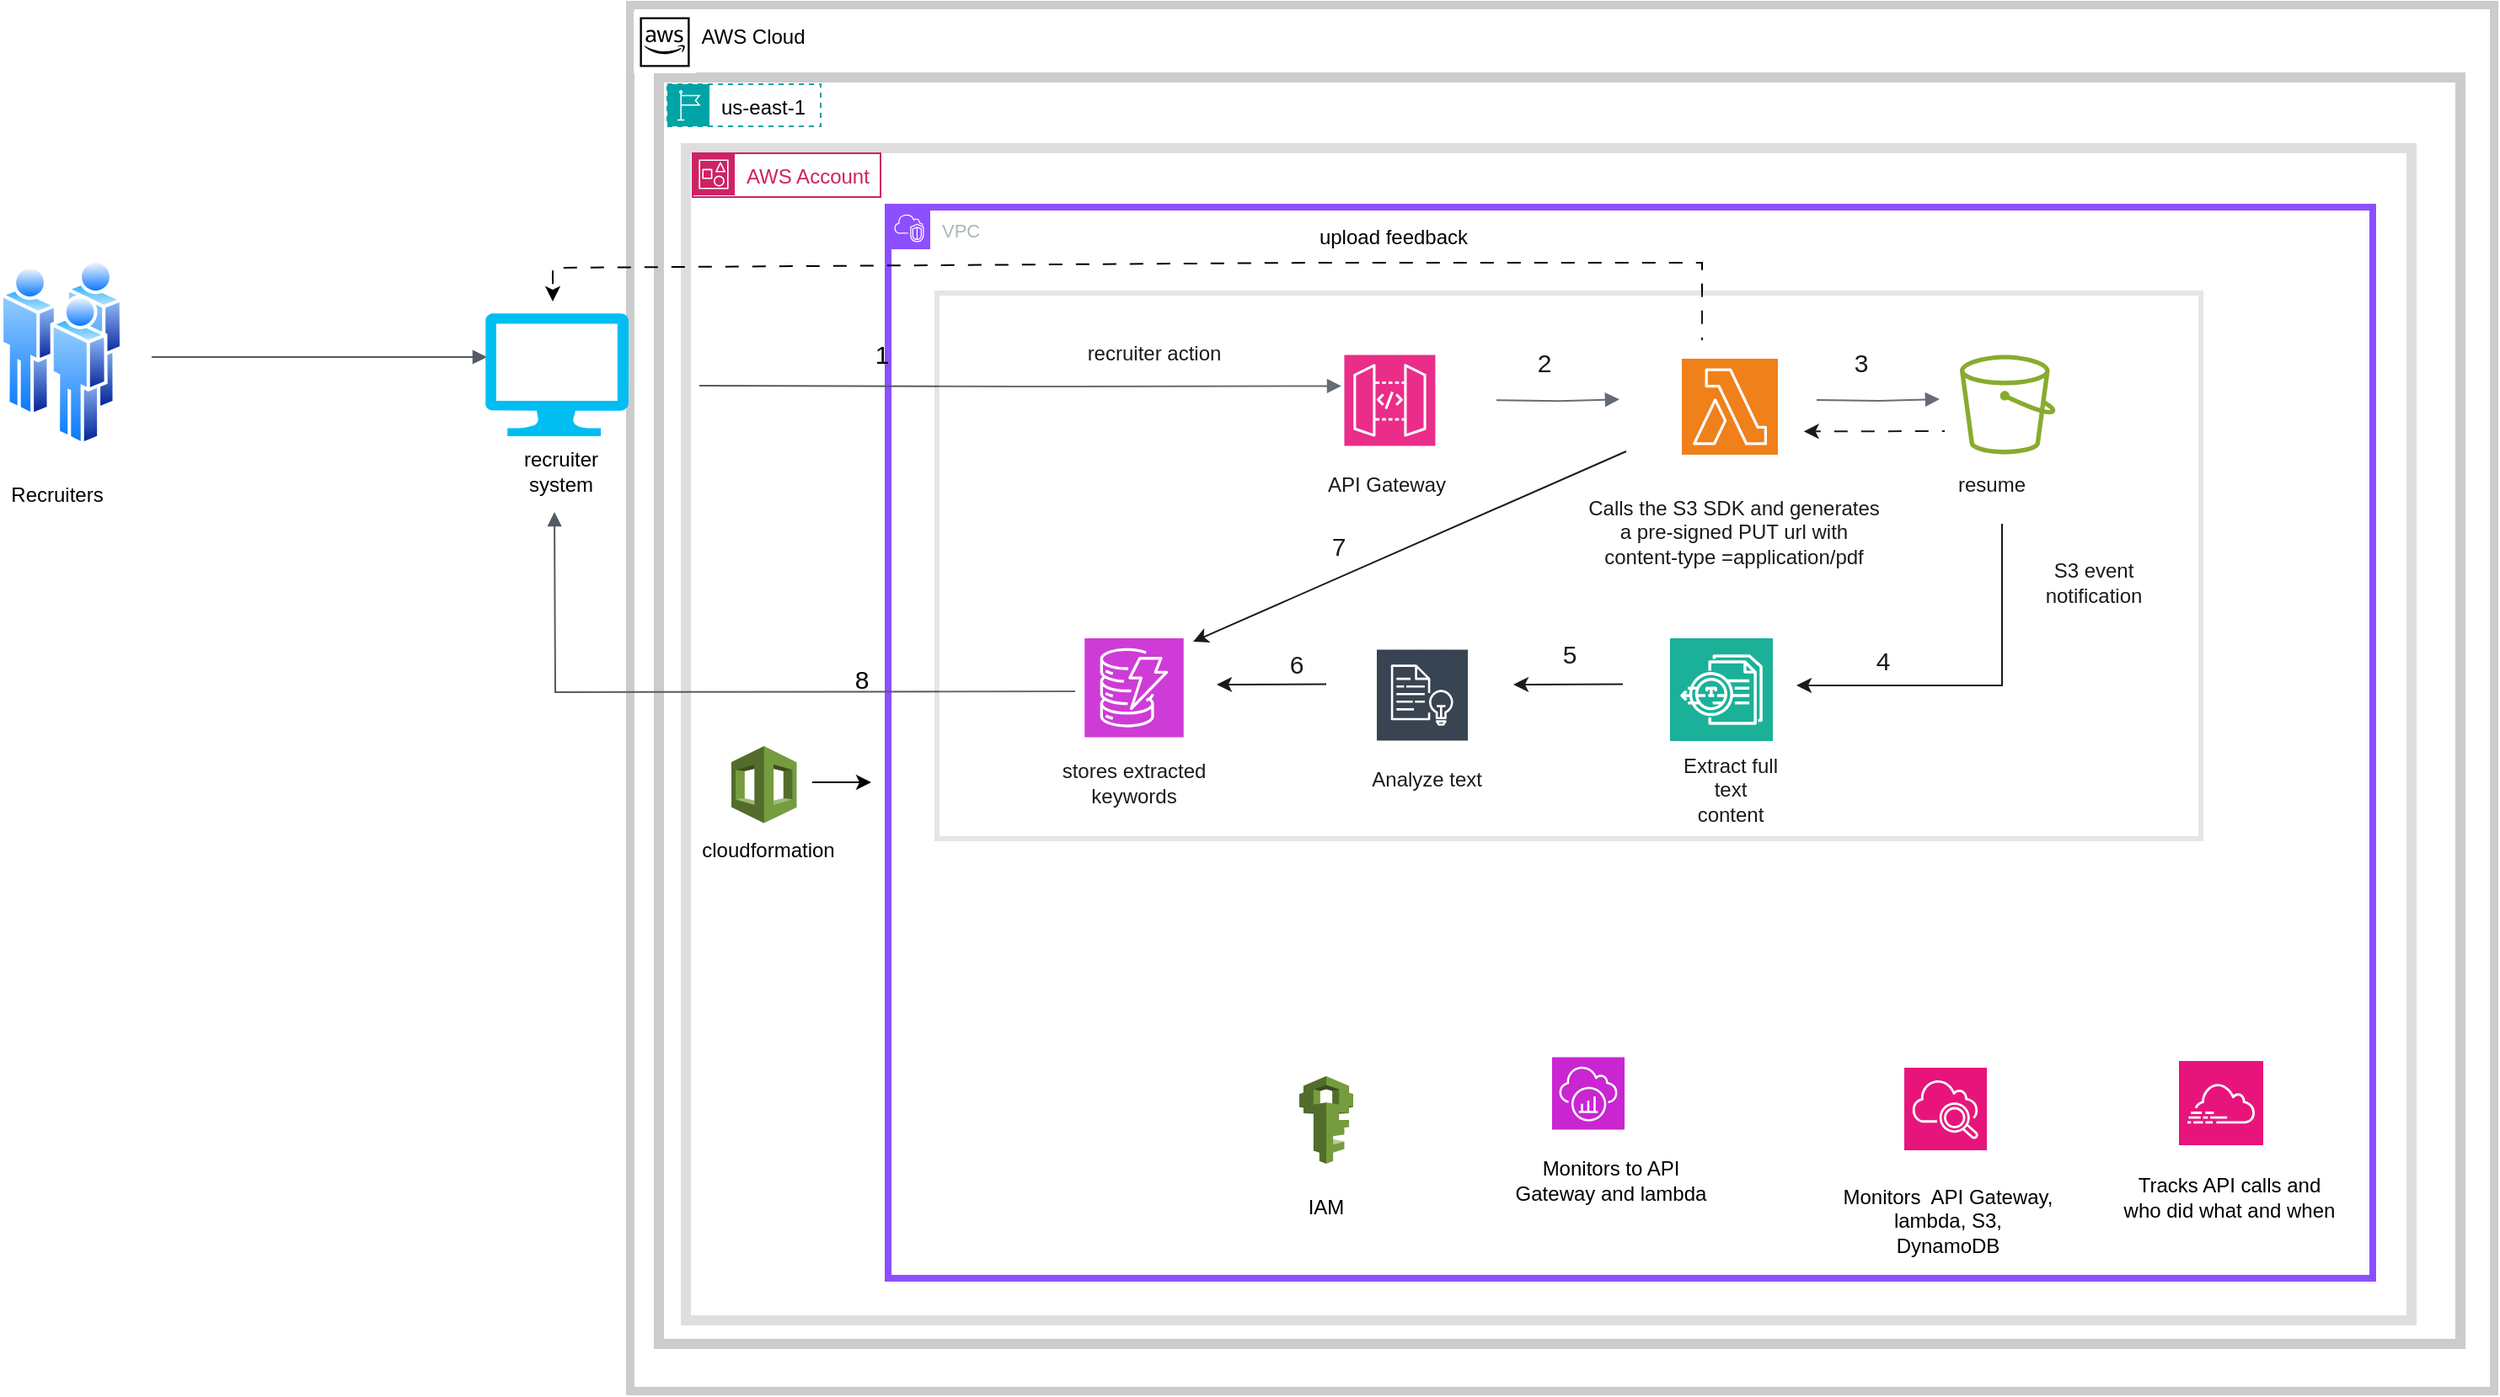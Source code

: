 <mxfile version="28.1.2" pages="2">
  <diagram id="4CGwL2x9rJtixALOhgdv" name="solution with aws managed vpc">
    <mxGraphModel dx="1828" dy="1059" grid="0" gridSize="10" guides="1" tooltips="1" connect="1" arrows="1" fold="1" page="0" pageScale="1" pageWidth="850" pageHeight="1100" math="0" shadow="0">
      <root>
        <mxCell id="0" />
        <mxCell id="1" parent="0" />
        <mxCell id="aPgaUmDM9Z9FBOJ3SoaB-5" value="" style="rounded=0;whiteSpace=wrap;html=1;opacity=20;strokeWidth=6;gradientColor=none;gradientDirection=radial;movable=1;resizable=1;rotatable=1;deletable=1;editable=1;locked=0;connectable=1;fontSize=12;" parent="1" vertex="1">
          <mxGeometry x="-120" y="-37" width="1024" height="696" as="geometry" />
        </mxCell>
        <mxCell id="s66ka_y6fgx1tOAvkaPo-1" value="" style="rounded=0;whiteSpace=wrap;html=1;opacity=20;strokeWidth=5;gradientColor=none;gradientDirection=radial;movable=1;resizable=1;rotatable=1;deletable=1;editable=1;locked=0;connectable=1;fontSize=12;" parent="1" vertex="1">
          <mxGeometry x="-153" y="-122" width="1106" height="823" as="geometry" />
        </mxCell>
        <mxCell id="4jw6Mw9ZU-lq-y1VKLTo-1" value="" style="rounded=0;whiteSpace=wrap;html=1;opacity=20;strokeWidth=6;gradientColor=none;gradientDirection=radial;movable=1;resizable=1;rotatable=1;deletable=1;editable=1;locked=0;connectable=1;fontSize=12;" parent="1" vertex="1">
          <mxGeometry x="-136" y="-79" width="1069" height="752" as="geometry" />
        </mxCell>
        <mxCell id="LcURaPavpxgOXggEogJO-2" value="&lt;font style=&quot;font-size: 11px;&quot;&gt;VPC&lt;/font&gt;" style="points=[[0,0],[0.25,0],[0.5,0],[0.75,0],[1,0],[1,0.25],[1,0.5],[1,0.75],[1,1],[0.75,1],[0.5,1],[0.25,1],[0,1],[0,0.75],[0,0.5],[0,0.25]];outlineConnect=0;gradientColor=none;html=1;whiteSpace=wrap;fontSize=12;fontStyle=0;container=1;pointerEvents=0;collapsible=0;recursiveResize=0;shape=mxgraph.aws4.group;grIcon=mxgraph.aws4.group_vpc2;strokeColor=#8C4FFF;fillColor=none;verticalAlign=top;align=left;spacingLeft=30;fontColor=#AAB7B8;strokeWidth=4;" parent="1" vertex="1">
          <mxGeometry y="-2" width="881" height="636" as="geometry" />
        </mxCell>
        <mxCell id="bL8EN4vbK3xiG8M0gvX8-18" value="" style="edgeStyle=orthogonalEdgeStyle;html=1;endArrow=block;elbow=vertical;startArrow=none;endFill=1;strokeColor=light-dark(#545B64,#FFFFFF);rounded=0;flowAnimation=0;fontSize=12;" parent="LcURaPavpxgOXggEogJO-2" edge="1">
          <mxGeometry width="100" relative="1" as="geometry">
            <mxPoint x="-112" y="106" as="sourcePoint" />
            <mxPoint x="269" y="106.2" as="targetPoint" />
          </mxGeometry>
        </mxCell>
        <mxCell id="bL8EN4vbK3xiG8M0gvX8-71" value="" style="endArrow=classic;html=1;rounded=0;flowAnimation=0;fontSize=12;" parent="1" edge="1">
          <mxGeometry width="50" height="50" relative="1" as="geometry">
            <mxPoint x="661" y="186" as="sourcePoint" />
            <mxPoint x="539" y="282" as="targetPoint" />
            <Array as="points">
              <mxPoint x="661" y="282" />
            </Array>
          </mxGeometry>
        </mxCell>
        <mxCell id="bL8EN4vbK3xiG8M0gvX8-14" value="&lt;font&gt;recruiter action&lt;/font&gt;" style="text;strokeColor=none;align=center;fillColor=none;html=1;verticalAlign=middle;whiteSpace=wrap;rounded=0;fontSize=12;" parent="1" vertex="1">
          <mxGeometry x="106.0" y="70" width="104" height="30" as="geometry" />
        </mxCell>
        <mxCell id="bL8EN4vbK3xiG8M0gvX8-15" value="&lt;font&gt;Calls the S3 SDK and generates a pre-signed PUT url with content-type =application/pdf&lt;/font&gt;" style="text;strokeColor=none;align=center;fillColor=none;html=1;verticalAlign=middle;whiteSpace=wrap;rounded=0;fontSize=12;" parent="1" vertex="1">
          <mxGeometry x="414" y="155" width="176" height="72" as="geometry" />
        </mxCell>
        <mxCell id="bL8EN4vbK3xiG8M0gvX8-16" value="" style="sketch=0;points=[[0,0,0],[0.25,0,0],[0.5,0,0],[0.75,0,0],[1,0,0],[0,1,0],[0.25,1,0],[0.5,1,0],[0.75,1,0],[1,1,0],[0,0.25,0],[0,0.5,0],[0,0.75,0],[1,0.25,0],[1,0.5,0],[1,0.75,0]];outlineConnect=0;fontColor=#232F3E;fillColor=#E7157B;strokeColor=#ffffff;dashed=0;verticalLabelPosition=bottom;verticalAlign=top;align=center;html=1;fontSize=12;fontStyle=0;aspect=fixed;shape=mxgraph.aws4.resourceIcon;resIcon=mxgraph.aws4.api_gateway;" parent="1" vertex="1">
          <mxGeometry x="270.72" y="85.7" width="54" height="54" as="geometry" />
        </mxCell>
        <mxCell id="bL8EN4vbK3xiG8M0gvX8-17" value="&lt;span&gt;API Gateway&lt;/span&gt;" style="text;strokeColor=none;align=center;fillColor=none;html=1;verticalAlign=middle;whiteSpace=wrap;rounded=0;fontSize=12;" parent="1" vertex="1">
          <mxGeometry x="247.08" y="148" width="97.96" height="30" as="geometry" />
        </mxCell>
        <mxCell id="bL8EN4vbK3xiG8M0gvX8-19" value="" style="sketch=0;points=[[0,0,0],[0.25,0,0],[0.5,0,0],[0.75,0,0],[1,0,0],[0,1,0],[0.25,1,0],[0.5,1,0],[0.75,1,0],[1,1,0],[0,0.25,0],[0,0.5,0],[0,0.75,0],[1,0.25,0],[1,0.5,0],[1,0.75,0]];outlineConnect=0;fontColor=#232F3E;fillColor=#ED7100;strokeColor=#ffffff;dashed=0;verticalLabelPosition=bottom;verticalAlign=top;align=center;html=1;fontSize=12;fontStyle=0;aspect=fixed;shape=mxgraph.aws4.resourceIcon;resIcon=mxgraph.aws4.lambda;" parent="1" vertex="1">
          <mxGeometry x="471" y="88" width="57" height="57" as="geometry" />
        </mxCell>
        <mxCell id="bL8EN4vbK3xiG8M0gvX8-20" value="" style="edgeStyle=orthogonalEdgeStyle;html=1;endArrow=block;elbow=vertical;startArrow=none;endFill=1;strokeColor=light-dark(#545B64,#FFFFFF);rounded=0;flowAnimation=0;fontSize=12;" parent="1" edge="1">
          <mxGeometry width="100" relative="1" as="geometry">
            <mxPoint x="111" y="285.5" as="sourcePoint" />
            <mxPoint x="-198" y="179" as="targetPoint" />
          </mxGeometry>
        </mxCell>
        <mxCell id="bL8EN4vbK3xiG8M0gvX8-21" value="&lt;font&gt;Recruiters&lt;/font&gt;" style="text;strokeColor=none;align=center;fillColor=none;html=1;verticalAlign=middle;whiteSpace=wrap;rounded=0;fontSize=12;" parent="1" vertex="1">
          <mxGeometry x="-523" y="154" width="60" height="30" as="geometry" />
        </mxCell>
        <mxCell id="bL8EN4vbK3xiG8M0gvX8-22" value="&lt;font&gt;stores extracted keywords&lt;/font&gt;" style="text;strokeColor=none;align=center;fillColor=none;html=1;verticalAlign=middle;whiteSpace=wrap;rounded=0;fontSize=12;" parent="1" vertex="1">
          <mxGeometry x="82" y="325" width="128" height="30" as="geometry" />
        </mxCell>
        <mxCell id="bL8EN4vbK3xiG8M0gvX8-23" value="&lt;font&gt;Analyze text&amp;nbsp;&lt;/font&gt;" style="text;strokeColor=none;align=center;fillColor=none;html=1;verticalAlign=middle;whiteSpace=wrap;rounded=0;fontSize=12;" parent="1" vertex="1">
          <mxGeometry x="244" y="323" width="155" height="30" as="geometry" />
        </mxCell>
        <mxCell id="bL8EN4vbK3xiG8M0gvX8-24" value="&lt;font&gt;Extract full text content&lt;/font&gt;" style="text;strokeColor=none;align=center;fillColor=none;html=1;verticalAlign=middle;whiteSpace=wrap;rounded=0;fontSize=12;" parent="1" vertex="1">
          <mxGeometry x="469.5" y="329" width="60" height="30" as="geometry" />
        </mxCell>
        <mxCell id="bL8EN4vbK3xiG8M0gvX8-26" value="" style="image;aspect=fixed;perimeter=ellipsePerimeter;html=1;align=center;shadow=0;dashed=0;spacingTop=3;image=img/lib/active_directory/users.svg;fontSize=12;" parent="1" vertex="1">
          <mxGeometry x="-527" y="29.09" width="73" height="110.61" as="geometry" />
        </mxCell>
        <mxCell id="bL8EN4vbK3xiG8M0gvX8-34" value="" style="sketch=0;outlineConnect=0;fontColor=#232F3E;gradientColor=none;fillColor=#7AA116;strokeColor=none;dashed=0;verticalLabelPosition=bottom;verticalAlign=top;align=center;html=1;fontSize=12;fontStyle=0;aspect=fixed;pointerEvents=1;shape=mxgraph.aws4.bucket;" parent="1" vertex="1">
          <mxGeometry x="636" y="85.7" width="56.73" height="59" as="geometry" />
        </mxCell>
        <mxCell id="bL8EN4vbK3xiG8M0gvX8-38" value="" style="sketch=0;points=[[0,0,0],[0.25,0,0],[0.5,0,0],[0.75,0,0],[1,0,0],[0,1,0],[0.25,1,0],[0.5,1,0],[0.75,1,0],[1,1,0],[0,0.25,0],[0,0.5,0],[0,0.75,0],[1,0.25,0],[1,0.5,0],[1,0.75,0]];points=[[0,0,0],[0.25,0,0],[0.5,0,0],[0.75,0,0],[1,0,0],[0,1,0],[0.25,1,0],[0.5,1,0],[0.75,1,0],[1,1,0],[0,0.25,0],[0,0.5,0],[0,0.75,0],[1,0.25,0],[1,0.5,0],[1,0.75,0]];outlineConnect=0;fontColor=#232F3E;fillColor=#E7157B;strokeColor=#ffffff;dashed=0;verticalLabelPosition=bottom;verticalAlign=top;align=center;html=1;fontSize=12;fontStyle=0;aspect=fixed;shape=mxgraph.aws4.resourceIcon;resIcon=mxgraph.aws4.cloudwatch_2;" parent="1" vertex="1">
          <mxGeometry x="603" y="509" width="49" height="49" as="geometry" />
        </mxCell>
        <mxCell id="bL8EN4vbK3xiG8M0gvX8-39" value="" style="sketch=0;points=[[0,0,0],[0.25,0,0],[0.5,0,0],[0.75,0,0],[1,0,0],[0,1,0],[0.25,1,0],[0.5,1,0],[0.75,1,0],[1,1,0],[0,0.25,0],[0,0.5,0],[0,0.75,0],[1,0.25,0],[1,0.5,0],[1,0.75,0]];outlineConnect=0;fontColor=#232F3E;fillColor=#C925D1;strokeColor=#ffffff;dashed=0;verticalLabelPosition=bottom;verticalAlign=top;align=center;html=1;fontSize=12;fontStyle=0;aspect=fixed;shape=mxgraph.aws4.resourceIcon;resIcon=mxgraph.aws4.xray;" parent="1" vertex="1">
          <mxGeometry x="394" y="502.75" width="43" height="43" as="geometry" />
        </mxCell>
        <mxCell id="bL8EN4vbK3xiG8M0gvX8-40" value="&lt;span&gt;Monitors&amp;nbsp; API Gateway, lambda, S3, DynamoDB&lt;/span&gt;" style="text;strokeColor=none;align=center;fillColor=none;html=1;verticalAlign=middle;whiteSpace=wrap;rounded=0;fontSize=12;" parent="1" vertex="1">
          <mxGeometry x="565" y="571" width="127.75" height="58.25" as="geometry" />
        </mxCell>
        <mxCell id="bL8EN4vbK3xiG8M0gvX8-41" value="&lt;font&gt;Monitors to API Gateway and lambda&lt;/font&gt;" style="text;strokeColor=none;align=center;fillColor=none;html=1;verticalAlign=middle;whiteSpace=wrap;rounded=0;fontSize=12;" parent="1" vertex="1">
          <mxGeometry x="364" y="549" width="130" height="53" as="geometry" />
        </mxCell>
        <mxCell id="bL8EN4vbK3xiG8M0gvX8-45" value="" style="sketch=0;points=[[0,0,0],[0.25,0,0],[0.5,0,0],[0.75,0,0],[1,0,0],[0,1,0],[0.25,1,0],[0.5,1,0],[0.75,1,0],[1,1,0],[0,0.25,0],[0,0.5,0],[0,0.75,0],[1,0.25,0],[1,0.5,0],[1,0.75,0]];outlineConnect=0;fontColor=#232F3E;fillColor=#C925D1;strokeColor=#ffffff;dashed=0;verticalLabelPosition=bottom;verticalAlign=top;align=center;html=1;fontSize=12;fontStyle=0;aspect=fixed;shape=mxgraph.aws4.resourceIcon;resIcon=mxgraph.aws4.dynamodb;" parent="1" vertex="1">
          <mxGeometry x="116.62" y="254" width="58.75" height="58.75" as="geometry" />
        </mxCell>
        <mxCell id="bL8EN4vbK3xiG8M0gvX8-49" value="" style="edgeStyle=orthogonalEdgeStyle;html=1;endArrow=block;elbow=vertical;startArrow=none;endFill=1;strokeColor=light-dark(#545B64,#FFFFFF);rounded=0;flowAnimation=0;fontSize=12;" parent="1" edge="1">
          <mxGeometry width="100" relative="1" as="geometry">
            <mxPoint x="551" y="112.49" as="sourcePoint" />
            <mxPoint x="624" y="111.99" as="targetPoint" />
          </mxGeometry>
        </mxCell>
        <mxCell id="bL8EN4vbK3xiG8M0gvX8-50" style="edgeStyle=orthogonalEdgeStyle;rounded=0;orthogonalLoop=1;jettySize=auto;html=1;exitX=0.5;exitY=1;exitDx=0;exitDy=0;fontSize=12;" parent="1" source="bL8EN4vbK3xiG8M0gvX8-22" target="bL8EN4vbK3xiG8M0gvX8-22" edge="1">
          <mxGeometry relative="1" as="geometry" />
        </mxCell>
        <mxCell id="bL8EN4vbK3xiG8M0gvX8-73" value="&lt;font&gt;S3 event notification&lt;/font&gt;" style="text;strokeColor=none;align=center;fillColor=none;html=1;verticalAlign=middle;whiteSpace=wrap;rounded=0;fontSize=12;" parent="1" vertex="1">
          <mxGeometry x="675" y="211" width="81" height="20" as="geometry" />
        </mxCell>
        <mxCell id="bL8EN4vbK3xiG8M0gvX8-77" value="" style="edgeStyle=orthogonalEdgeStyle;html=1;endArrow=block;elbow=vertical;startArrow=none;endFill=1;strokeColor=light-dark(#545B64,#FFFFFF);rounded=0;flowAnimation=0;fontSize=12;" parent="1" edge="1">
          <mxGeometry width="100" relative="1" as="geometry">
            <mxPoint x="-437" y="87" as="sourcePoint" />
            <mxPoint x="-238" y="87" as="targetPoint" />
          </mxGeometry>
        </mxCell>
        <mxCell id="bL8EN4vbK3xiG8M0gvX8-78" value="" style="verticalLabelPosition=bottom;html=1;verticalAlign=top;align=center;strokeColor=none;fillColor=#00BEF2;shape=mxgraph.azure.computer;pointerEvents=1;" parent="1" vertex="1">
          <mxGeometry x="-239" y="61" width="85" height="73" as="geometry" />
        </mxCell>
        <mxCell id="bL8EN4vbK3xiG8M0gvX8-79" value="recruiter system" style="text;strokeColor=none;align=center;fillColor=none;html=1;verticalAlign=middle;whiteSpace=wrap;rounded=0;fontSize=12;" parent="1" vertex="1">
          <mxGeometry x="-224" y="139.7" width="60" height="30" as="geometry" />
        </mxCell>
        <mxCell id="bL8EN4vbK3xiG8M0gvX8-80" value="" style="endArrow=classic;html=1;rounded=0;flowAnimation=1;fontSize=12;" parent="1" edge="1">
          <mxGeometry width="50" height="50" relative="1" as="geometry">
            <mxPoint x="483" y="77" as="sourcePoint" />
            <mxPoint x="-199" y="54" as="targetPoint" />
            <Array as="points">
              <mxPoint x="483" y="31" />
              <mxPoint x="250" y="31" />
              <mxPoint x="-199" y="34" />
            </Array>
          </mxGeometry>
        </mxCell>
        <mxCell id="bL8EN4vbK3xiG8M0gvX8-81" value="&lt;font&gt;upload feedback&lt;/font&gt;" style="text;strokeColor=none;align=center;fillColor=none;html=1;verticalAlign=middle;whiteSpace=wrap;rounded=0;fontSize=12;" parent="1" vertex="1">
          <mxGeometry x="248" y="1" width="104" height="30" as="geometry" />
        </mxCell>
        <mxCell id="bL8EN4vbK3xiG8M0gvX8-88" value="" style="endArrow=classic;html=1;rounded=0;flowAnimation=1;exitX=0.422;exitY=0.858;exitDx=0;exitDy=0;exitPerimeter=0;fontSize=12;" parent="1" edge="1">
          <mxGeometry width="50" height="50" relative="1" as="geometry">
            <mxPoint x="627.0" y="131" as="sourcePoint" />
            <mxPoint x="543.32" y="131.168" as="targetPoint" />
          </mxGeometry>
        </mxCell>
        <mxCell id="bL8EN4vbK3xiG8M0gvX8-91" value="" style="endArrow=classic;html=1;rounded=0;flowAnimation=0;fontSize=12;" parent="1" edge="1">
          <mxGeometry width="50" height="50" relative="1" as="geometry">
            <mxPoint x="436" y="281.29" as="sourcePoint" />
            <mxPoint x="371" y="281.458" as="targetPoint" />
          </mxGeometry>
        </mxCell>
        <mxCell id="bL8EN4vbK3xiG8M0gvX8-92" value="" style="endArrow=classic;html=1;rounded=0;flowAnimation=0;fontSize=12;" parent="1" edge="1">
          <mxGeometry width="50" height="50" relative="1" as="geometry">
            <mxPoint x="260" y="281.29" as="sourcePoint" />
            <mxPoint x="195" y="281.458" as="targetPoint" />
          </mxGeometry>
        </mxCell>
        <mxCell id="0BEf4M6oP_7AgcYKJ78K-1" value="" style="sketch=0;outlineConnect=0;fontColor=#232F3E;gradientColor=none;strokeColor=#ffffff;fillColor=#232F3E;dashed=0;verticalLabelPosition=middle;verticalAlign=bottom;align=center;html=1;whiteSpace=wrap;fontSize=10;fontStyle=1;spacing=3;shape=mxgraph.aws4.productIcon;prIcon=mxgraph.aws4.comprehend;" parent="1" vertex="1">
          <mxGeometry x="289" y="259.75" width="56.04" height="54.25" as="geometry" />
        </mxCell>
        <mxCell id="WYZTuE26Y5HFJGE7LXhy-2" value="" style="endArrow=classic;html=1;rounded=0;flowAnimation=0;" parent="1" edge="1">
          <mxGeometry width="50" height="50" relative="1" as="geometry">
            <mxPoint x="438" y="143" as="sourcePoint" />
            <mxPoint x="181" y="256" as="targetPoint" />
          </mxGeometry>
        </mxCell>
        <mxCell id="lYUpwIi_zladpmNO_TKT-1" value="" style="sketch=0;points=[[0,0,0],[0.25,0,0],[0.5,0,0],[0.75,0,0],[1,0,0],[0,1,0],[0.25,1,0],[0.5,1,0],[0.75,1,0],[1,1,0],[0,0.25,0],[0,0.5,0],[0,0.75,0],[1,0.25,0],[1,0.5,0],[1,0.75,0]];outlineConnect=0;fontColor=#232F3E;fillColor=#01A88D;strokeColor=#ffffff;dashed=0;verticalLabelPosition=bottom;verticalAlign=top;align=center;html=1;fontSize=12;fontStyle=0;aspect=fixed;shape=mxgraph.aws4.resourceIcon;resIcon=mxgraph.aws4.textract;" parent="1" vertex="1">
          <mxGeometry x="464" y="254" width="61" height="61" as="geometry" />
        </mxCell>
        <mxCell id="s66ka_y6fgx1tOAvkaPo-2" value="" style="sketch=0;outlineConnect=0;dashed=0;verticalLabelPosition=bottom;verticalAlign=top;align=center;html=1;fontSize=12;fontStyle=0;aspect=fixed;shape=mxgraph.aws4.resourceIcon;resIcon=mxgraph.aws4.aws_cloud;movable=1;resizable=1;rotatable=1;deletable=1;editable=1;locked=0;connectable=1;" parent="1" vertex="1">
          <mxGeometry x="-151" y="-118.5" width="37" height="37" as="geometry" />
        </mxCell>
        <mxCell id="s66ka_y6fgx1tOAvkaPo-3" value="&lt;font&gt;AWS Cloud&lt;/font&gt;" style="text;html=1;align=center;verticalAlign=middle;whiteSpace=wrap;rounded=0;movable=1;resizable=1;rotatable=1;deletable=1;editable=1;locked=0;connectable=1;fontSize=12;" parent="1" vertex="1">
          <mxGeometry x="-116.0" y="-118.5" width="72.29" height="30" as="geometry" />
        </mxCell>
        <mxCell id="s66ka_y6fgx1tOAvkaPo-8" value="" style="outlineConnect=0;dashed=0;verticalLabelPosition=bottom;verticalAlign=top;align=center;html=1;shape=mxgraph.aws3.iam;fillColor=#759C3E;gradientColor=none;" parent="1" vertex="1">
          <mxGeometry x="244" y="514" width="32" height="52" as="geometry" />
        </mxCell>
        <mxCell id="s66ka_y6fgx1tOAvkaPo-9" value="&lt;font&gt;IAM&lt;/font&gt;" style="text;strokeColor=none;align=center;fillColor=none;html=1;verticalAlign=middle;whiteSpace=wrap;rounded=0;fontSize=12;" parent="1" vertex="1">
          <mxGeometry x="196" y="577" width="128" height="30" as="geometry" />
        </mxCell>
        <mxCell id="lRF_Yri0T9cS6F2MzstL-1" value="&lt;font&gt;resume&lt;/font&gt;" style="text;strokeColor=none;align=center;fillColor=none;html=1;verticalAlign=middle;whiteSpace=wrap;rounded=0;fontSize=12;" parent="1" vertex="1">
          <mxGeometry x="603" y="153" width="104" height="20" as="geometry" />
        </mxCell>
        <mxCell id="4KWQUrdwI0VVALUKt8jx-1" value="&lt;font style=&quot;font-size: 15px;&quot;&gt;1&lt;/font&gt;" style="text;strokeColor=none;align=center;fillColor=none;html=1;verticalAlign=middle;whiteSpace=wrap;rounded=0;fontSize=12;" parent="1" vertex="1">
          <mxGeometry x="-16.5" y="70" width="25" height="29" as="geometry" />
        </mxCell>
        <mxCell id="4KWQUrdwI0VVALUKt8jx-3" value="" style="edgeStyle=orthogonalEdgeStyle;html=1;endArrow=block;elbow=vertical;startArrow=none;endFill=1;strokeColor=light-dark(#545B64,#FFFFFF);rounded=0;flowAnimation=0;fontSize=12;" parent="1" edge="1">
          <mxGeometry width="100" relative="1" as="geometry">
            <mxPoint x="361" y="112.61" as="sourcePoint" />
            <mxPoint x="434" y="112.11" as="targetPoint" />
          </mxGeometry>
        </mxCell>
        <mxCell id="4KWQUrdwI0VVALUKt8jx-4" value="&lt;font style=&quot;font-size: 15px;&quot;&gt;2&lt;/font&gt;" style="text;strokeColor=none;align=center;fillColor=none;html=1;verticalAlign=middle;whiteSpace=wrap;rounded=0;fontSize=12;" parent="1" vertex="1">
          <mxGeometry x="377" y="75.2" width="25" height="29" as="geometry" />
        </mxCell>
        <mxCell id="4KWQUrdwI0VVALUKt8jx-5" value="&lt;font style=&quot;font-size: 15px;&quot;&gt;3&lt;/font&gt;" style="text;strokeColor=none;align=center;fillColor=none;html=1;verticalAlign=middle;whiteSpace=wrap;rounded=0;fontSize=12;" parent="1" vertex="1">
          <mxGeometry x="565" y="75.2" width="25" height="29" as="geometry" />
        </mxCell>
        <mxCell id="4KWQUrdwI0VVALUKt8jx-6" value="&lt;font style=&quot;font-size: 15px;&quot;&gt;4&lt;/font&gt;" style="text;strokeColor=none;align=center;fillColor=none;html=1;verticalAlign=middle;whiteSpace=wrap;rounded=0;fontSize=12;" parent="1" vertex="1">
          <mxGeometry x="578" y="252" width="25" height="29" as="geometry" />
        </mxCell>
        <mxCell id="4KWQUrdwI0VVALUKt8jx-7" value="&lt;font style=&quot;font-size: 15px;&quot;&gt;5&lt;/font&gt;" style="text;strokeColor=none;align=center;fillColor=none;html=1;verticalAlign=middle;whiteSpace=wrap;rounded=0;fontSize=12;" parent="1" vertex="1">
          <mxGeometry x="392" y="248" width="25" height="29" as="geometry" />
        </mxCell>
        <mxCell id="4KWQUrdwI0VVALUKt8jx-8" value="&lt;font style=&quot;font-size: 15px;&quot;&gt;6&lt;/font&gt;" style="text;strokeColor=none;align=center;fillColor=none;html=1;verticalAlign=middle;whiteSpace=wrap;rounded=0;fontSize=12;" parent="1" vertex="1">
          <mxGeometry x="230" y="254" width="25" height="29" as="geometry" />
        </mxCell>
        <mxCell id="4KWQUrdwI0VVALUKt8jx-9" value="&lt;font style=&quot;font-size: 15px;&quot;&gt;7&lt;/font&gt;" style="text;strokeColor=none;align=center;fillColor=none;html=1;verticalAlign=middle;whiteSpace=wrap;rounded=0;fontSize=12;" parent="1" vertex="1">
          <mxGeometry x="255" y="184" width="25" height="29" as="geometry" />
        </mxCell>
        <mxCell id="4KWQUrdwI0VVALUKt8jx-10" value="&lt;font style=&quot;font-size: 15px;&quot;&gt;8&lt;/font&gt;" style="text;strokeColor=none;align=center;fillColor=none;html=1;verticalAlign=middle;whiteSpace=wrap;rounded=0;fontSize=12;" parent="1" vertex="1">
          <mxGeometry x="-28" y="263" width="25" height="29" as="geometry" />
        </mxCell>
        <mxCell id="aPgaUmDM9Z9FBOJ3SoaB-1" value="" style="sketch=0;points=[[0,0,0],[0.25,0,0],[0.5,0,0],[0.75,0,0],[1,0,0],[0,1,0],[0.25,1,0],[0.5,1,0],[0.75,1,0],[1,1,0],[0,0.25,0],[0,0.5,0],[0,0.75,0],[1,0.25,0],[1,0.5,0],[1,0.75,0]];points=[[0,0,0],[0.25,0,0],[0.5,0,0],[0.75,0,0],[1,0,0],[0,1,0],[0.25,1,0],[0.5,1,0],[0.75,1,0],[1,1,0],[0,0.25,0],[0,0.5,0],[0,0.75,0],[1,0.25,0],[1,0.5,0],[1,0.75,0]];outlineConnect=0;fontColor=#232F3E;fillColor=#E7157B;strokeColor=#ffffff;dashed=0;verticalLabelPosition=bottom;verticalAlign=top;align=center;html=1;fontSize=12;fontStyle=0;aspect=fixed;shape=mxgraph.aws4.resourceIcon;resIcon=mxgraph.aws4.cloudtrail;" parent="1" vertex="1">
          <mxGeometry x="766" y="505" width="50" height="50" as="geometry" />
        </mxCell>
        <mxCell id="aPgaUmDM9Z9FBOJ3SoaB-2" value="&lt;font&gt;Tracks API calls and who did what and when&lt;/font&gt;" style="text;strokeColor=none;align=center;fillColor=none;html=1;verticalAlign=middle;whiteSpace=wrap;rounded=0;fontSize=12;" parent="1" vertex="1">
          <mxGeometry x="732" y="571" width="128" height="30" as="geometry" />
        </mxCell>
        <mxCell id="aPgaUmDM9Z9FBOJ3SoaB-4" value="AWS Account" style="points=[[0,0],[0.25,0],[0.5,0],[0.75,0],[1,0],[1,0.25],[1,0.5],[1,0.75],[1,1],[0.75,1],[0.5,1],[0.25,1],[0,1],[0,0.75],[0,0.5],[0,0.25]];outlineConnect=0;gradientColor=none;html=1;whiteSpace=wrap;fontSize=12;fontStyle=0;container=1;pointerEvents=0;collapsible=0;recursiveResize=0;shape=mxgraph.aws4.group;grIcon=mxgraph.aws4.group_account;strokeColor=#CD2264;fillColor=none;verticalAlign=top;align=left;spacingLeft=30;fontColor=#CD2264;dashed=0;" parent="1" vertex="1">
          <mxGeometry x="-116" y="-34" width="111.5" height="26" as="geometry" />
        </mxCell>
        <mxCell id="aPgaUmDM9Z9FBOJ3SoaB-7" style="edgeStyle=orthogonalEdgeStyle;rounded=0;orthogonalLoop=1;jettySize=auto;html=1;exitX=0.5;exitY=1;exitDx=0;exitDy=0;" parent="1" edge="1">
          <mxGeometry relative="1" as="geometry">
            <mxPoint x="163.5" y="-33" as="sourcePoint" />
            <mxPoint x="163.5" y="-33" as="targetPoint" />
          </mxGeometry>
        </mxCell>
        <mxCell id="aPgaUmDM9Z9FBOJ3SoaB-10" value="&lt;font style=&quot;color: rgb(0, 0, 0);&quot;&gt;us-east-1&lt;/font&gt;" style="points=[[0,0],[0.25,0],[0.5,0],[0.75,0],[1,0],[1,0.25],[1,0.5],[1,0.75],[1,1],[0.75,1],[0.5,1],[0.25,1],[0,1],[0,0.75],[0,0.5],[0,0.25]];outlineConnect=0;gradientColor=none;html=1;whiteSpace=wrap;fontSize=12;fontStyle=0;container=1;pointerEvents=0;collapsible=0;recursiveResize=0;shape=mxgraph.aws4.group;grIcon=mxgraph.aws4.group_region;strokeColor=#00A4A6;fillColor=none;verticalAlign=top;align=left;spacingLeft=30;fontColor=#147EBA;dashed=1;" parent="1" vertex="1">
          <mxGeometry x="-131" y="-75" width="91" height="25" as="geometry" />
        </mxCell>
        <mxCell id="UXBi4p6lYTeWCEjWp2_n-1" value="" style="outlineConnect=0;dashed=0;verticalLabelPosition=bottom;verticalAlign=top;align=center;html=1;shape=mxgraph.aws3.cloudformation;fillColor=#759C3E;gradientColor=none;" parent="1" vertex="1">
          <mxGeometry x="-93" y="318" width="38.75" height="45.75" as="geometry" />
        </mxCell>
        <mxCell id="UXBi4p6lYTeWCEjWp2_n-2" value="cloudformation" style="text;strokeColor=none;align=center;fillColor=none;html=1;verticalAlign=middle;whiteSpace=wrap;rounded=0;fontSize=12;" parent="1" vertex="1">
          <mxGeometry x="-111" y="367" width="80.38" height="26" as="geometry" />
        </mxCell>
        <mxCell id="UXBi4p6lYTeWCEjWp2_n-3" value="" style="rounded=0;whiteSpace=wrap;html=1;opacity=10;strokeWidth=3;" parent="1" vertex="1">
          <mxGeometry x="29" y="49" width="750" height="324" as="geometry" />
        </mxCell>
        <mxCell id="UXBi4p6lYTeWCEjWp2_n-66" value="" style="endArrow=classic;html=1;rounded=0;" parent="1" edge="1">
          <mxGeometry width="50" height="50" relative="1" as="geometry">
            <mxPoint x="-45" y="339.5" as="sourcePoint" />
            <mxPoint x="-10" y="339.5" as="targetPoint" />
          </mxGeometry>
        </mxCell>
      </root>
    </mxGraphModel>
  </diagram>
  <diagram id="htvWN1RxErhu1hQxsCSB" name="soln with custom vpc">
    <mxGraphModel dx="642" dy="674" grid="0" gridSize="10" guides="1" tooltips="1" connect="1" arrows="1" fold="1" page="0" pageScale="1" pageWidth="850" pageHeight="1100" math="0" shadow="0">
      <root>
        <mxCell id="0" />
        <mxCell id="1" parent="0" />
        <mxCell id="-ayLTPassgS5V5fUFNFJ-1" value="" style="rounded=0;whiteSpace=wrap;html=1;opacity=20;strokeWidth=6;gradientColor=none;gradientDirection=radial;movable=1;resizable=1;rotatable=1;deletable=1;editable=1;locked=0;connectable=1;fontSize=12;" vertex="1" parent="1">
          <mxGeometry x="1087.5" y="382" width="962.5" height="696" as="geometry" />
        </mxCell>
        <mxCell id="-ayLTPassgS5V5fUFNFJ-2" value="" style="rounded=0;whiteSpace=wrap;html=1;opacity=20;strokeWidth=5;gradientColor=none;gradientDirection=radial;movable=1;resizable=1;rotatable=1;deletable=1;editable=1;locked=0;connectable=1;fontSize=12;" vertex="1" parent="1">
          <mxGeometry x="1029" y="297" width="1070" height="823" as="geometry" />
        </mxCell>
        <mxCell id="-ayLTPassgS5V5fUFNFJ-3" value="" style="rounded=0;whiteSpace=wrap;html=1;opacity=20;strokeWidth=6;gradientColor=none;gradientDirection=radial;movable=1;resizable=1;rotatable=1;deletable=1;editable=1;locked=0;connectable=1;fontSize=12;" vertex="1" parent="1">
          <mxGeometry x="1047" y="339" width="1014" height="752" as="geometry" />
        </mxCell>
        <mxCell id="-ayLTPassgS5V5fUFNFJ-4" value="" style="endArrow=classic;html=1;rounded=0;flowAnimation=0;fontSize=12;" edge="1" parent="1">
          <mxGeometry width="50" height="50" relative="1" as="geometry">
            <mxPoint x="1640" y="587" as="sourcePoint" />
            <mxPoint x="1640" y="659" as="targetPoint" />
            <Array as="points">
              <mxPoint x="1640" y="640" />
            </Array>
          </mxGeometry>
        </mxCell>
        <mxCell id="-ayLTPassgS5V5fUFNFJ-5" value="&lt;font&gt;recruiter action&lt;/font&gt;" style="text;strokeColor=none;align=center;fillColor=none;html=1;verticalAlign=middle;whiteSpace=wrap;rounded=0;fontSize=12;" vertex="1" parent="1">
          <mxGeometry x="1001.5" y="515" width="104" height="30" as="geometry" />
        </mxCell>
        <mxCell id="-ayLTPassgS5V5fUFNFJ-6" value="&lt;font&gt;Calls the S3 SDK and generates a pre-signed PUT url with content-type =application/pdf&lt;/font&gt;" style="text;strokeColor=none;align=center;fillColor=none;html=1;verticalAlign=middle;whiteSpace=wrap;rounded=0;fontSize=12;" vertex="1" parent="1">
          <mxGeometry x="1395" y="545" width="159" height="72" as="geometry" />
        </mxCell>
        <mxCell id="-ayLTPassgS5V5fUFNFJ-7" value="" style="sketch=0;points=[[0,0,0],[0.25,0,0],[0.5,0,0],[0.75,0,0],[1,0,0],[0,1,0],[0.25,1,0],[0.5,1,0],[0.75,1,0],[1,1,0],[0,0.25,0],[0,0.5,0],[0,0.75,0],[1,0.25,0],[1,0.5,0],[1,0.75,0]];outlineConnect=0;fontColor=#232F3E;fillColor=#E7157B;strokeColor=#ffffff;dashed=0;verticalLabelPosition=bottom;verticalAlign=top;align=center;html=1;fontSize=12;fontStyle=0;aspect=fixed;shape=mxgraph.aws4.resourceIcon;resIcon=mxgraph.aws4.api_gateway;" vertex="1" parent="1">
          <mxGeometry x="1127" y="480" width="54" height="54" as="geometry" />
        </mxCell>
        <mxCell id="-ayLTPassgS5V5fUFNFJ-8" value="&lt;span&gt;API Gateway&lt;/span&gt;" style="text;strokeColor=none;align=center;fillColor=none;html=1;verticalAlign=middle;whiteSpace=wrap;rounded=0;fontSize=12;" vertex="1" parent="1">
          <mxGeometry x="1111" y="543" width="97.96" height="30" as="geometry" />
        </mxCell>
        <mxCell id="-ayLTPassgS5V5fUFNFJ-9" value="" style="edgeStyle=orthogonalEdgeStyle;html=1;endArrow=block;elbow=vertical;startArrow=none;endFill=1;strokeColor=light-dark(#545B64,#FFFFFF);rounded=0;flowAnimation=0;fontSize=12;" edge="1" parent="1">
          <mxGeometry width="100" relative="1" as="geometry">
            <mxPoint x="1257" y="704.5" as="sourcePoint" />
            <mxPoint x="948" y="598" as="targetPoint" />
          </mxGeometry>
        </mxCell>
        <mxCell id="-ayLTPassgS5V5fUFNFJ-10" value="&lt;font&gt;Recruiters&lt;/font&gt;" style="text;strokeColor=none;align=center;fillColor=none;html=1;verticalAlign=middle;whiteSpace=wrap;rounded=0;fontSize=12;" vertex="1" parent="1">
          <mxGeometry x="623" y="573" width="60" height="30" as="geometry" />
        </mxCell>
        <mxCell id="-ayLTPassgS5V5fUFNFJ-11" value="&lt;font&gt;stores extracted keywords&lt;/font&gt;" style="text;strokeColor=none;align=center;fillColor=none;html=1;verticalAlign=middle;whiteSpace=wrap;rounded=0;fontSize=12;" vertex="1" parent="1">
          <mxGeometry x="1228" y="744" width="128" height="30" as="geometry" />
        </mxCell>
        <mxCell id="-ayLTPassgS5V5fUFNFJ-12" value="&lt;font&gt;Analyze text&amp;nbsp;&lt;/font&gt;" style="text;strokeColor=none;align=center;fillColor=none;html=1;verticalAlign=middle;whiteSpace=wrap;rounded=0;fontSize=12;" vertex="1" parent="1">
          <mxGeometry x="1390" y="742" width="155" height="30" as="geometry" />
        </mxCell>
        <mxCell id="-ayLTPassgS5V5fUFNFJ-13" value="&lt;font&gt;Extract full text content&lt;/font&gt;" style="text;strokeColor=none;align=center;fillColor=none;html=1;verticalAlign=middle;whiteSpace=wrap;rounded=0;fontSize=12;" vertex="1" parent="1">
          <mxGeometry x="1615.5" y="748" width="60" height="30" as="geometry" />
        </mxCell>
        <mxCell id="-ayLTPassgS5V5fUFNFJ-14" value="" style="image;aspect=fixed;perimeter=ellipsePerimeter;html=1;align=center;shadow=0;dashed=0;spacingTop=3;image=img/lib/active_directory/users.svg;fontSize=12;" vertex="1" parent="1">
          <mxGeometry x="619" y="448.09" width="73" height="110.61" as="geometry" />
        </mxCell>
        <mxCell id="-ayLTPassgS5V5fUFNFJ-15" value="" style="sketch=0;points=[[0,0,0],[0.25,0,0],[0.5,0,0],[0.75,0,0],[1,0,0],[0,1,0],[0.25,1,0],[0.5,1,0],[0.75,1,0],[1,1,0],[0,0.25,0],[0,0.5,0],[0,0.75,0],[1,0.25,0],[1,0.5,0],[1,0.75,0]];points=[[0,0,0],[0.25,0,0],[0.5,0,0],[0.75,0,0],[1,0,0],[0,1,0],[0.25,1,0],[0.5,1,0],[0.75,1,0],[1,1,0],[0,0.25,0],[0,0.5,0],[0,0.75,0],[1,0.25,0],[1,0.5,0],[1,0.75,0]];outlineConnect=0;fontColor=#232F3E;fillColor=#E7157B;strokeColor=#ffffff;dashed=0;verticalLabelPosition=bottom;verticalAlign=top;align=center;html=1;fontSize=12;fontStyle=0;aspect=fixed;shape=mxgraph.aws4.resourceIcon;resIcon=mxgraph.aws4.cloudwatch_2;" vertex="1" parent="1">
          <mxGeometry x="1638" y="921" width="58" height="58" as="geometry" />
        </mxCell>
        <mxCell id="-ayLTPassgS5V5fUFNFJ-16" value="" style="sketch=0;points=[[0,0,0],[0.25,0,0],[0.5,0,0],[0.75,0,0],[1,0,0],[0,1,0],[0.25,1,0],[0.5,1,0],[0.75,1,0],[1,1,0],[0,0.25,0],[0,0.5,0],[0,0.75,0],[1,0.25,0],[1,0.5,0],[1,0.75,0]];outlineConnect=0;fontColor=#232F3E;fillColor=#C925D1;strokeColor=#ffffff;dashed=0;verticalLabelPosition=bottom;verticalAlign=top;align=center;html=1;fontSize=12;fontStyle=0;aspect=fixed;shape=mxgraph.aws4.resourceIcon;resIcon=mxgraph.aws4.xray;" vertex="1" parent="1">
          <mxGeometry x="1458" y="916" width="63" height="63" as="geometry" />
        </mxCell>
        <mxCell id="-ayLTPassgS5V5fUFNFJ-17" value="&lt;span&gt;Monitors&amp;nbsp; API Gateway, lambda, S3, DynamoDB&lt;/span&gt;" style="text;strokeColor=none;align=center;fillColor=none;html=1;verticalAlign=middle;whiteSpace=wrap;rounded=0;fontSize=12;" vertex="1" parent="1">
          <mxGeometry x="1609" y="992" width="127.75" height="58.25" as="geometry" />
        </mxCell>
        <mxCell id="-ayLTPassgS5V5fUFNFJ-18" value="&lt;font&gt;Monitors to API Gateway and lambda&lt;/font&gt;" style="text;strokeColor=none;align=center;fillColor=none;html=1;verticalAlign=middle;whiteSpace=wrap;rounded=0;fontSize=12;" vertex="1" parent="1">
          <mxGeometry x="1428" y="982.25" width="130" height="53" as="geometry" />
        </mxCell>
        <mxCell id="-ayLTPassgS5V5fUFNFJ-19" value="" style="sketch=0;points=[[0,0,0],[0.25,0,0],[0.5,0,0],[0.75,0,0],[1,0,0],[0,1,0],[0.25,1,0],[0.5,1,0],[0.75,1,0],[1,1,0],[0,0.25,0],[0,0.5,0],[0,0.75,0],[1,0.25,0],[1,0.5,0],[1,0.75,0]];outlineConnect=0;fontColor=#232F3E;fillColor=#C925D1;strokeColor=#ffffff;dashed=0;verticalLabelPosition=bottom;verticalAlign=top;align=center;html=1;fontSize=12;fontStyle=0;aspect=fixed;shape=mxgraph.aws4.resourceIcon;resIcon=mxgraph.aws4.dynamodb;" vertex="1" parent="1">
          <mxGeometry x="1262.62" y="673" width="58.75" height="58.75" as="geometry" />
        </mxCell>
        <mxCell id="-ayLTPassgS5V5fUFNFJ-20" style="edgeStyle=orthogonalEdgeStyle;rounded=0;orthogonalLoop=1;jettySize=auto;html=1;exitX=0.5;exitY=1;exitDx=0;exitDy=0;fontSize=12;" edge="1" parent="1" source="-ayLTPassgS5V5fUFNFJ-11" target="-ayLTPassgS5V5fUFNFJ-11">
          <mxGeometry relative="1" as="geometry" />
        </mxCell>
        <mxCell id="-ayLTPassgS5V5fUFNFJ-21" value="" style="edgeStyle=orthogonalEdgeStyle;html=1;endArrow=block;elbow=vertical;startArrow=none;endFill=1;strokeColor=light-dark(#545B64,#FFFFFF);rounded=0;flowAnimation=0;fontSize=12;" edge="1" parent="1">
          <mxGeometry width="100" relative="1" as="geometry">
            <mxPoint x="709" y="506" as="sourcePoint" />
            <mxPoint x="908" y="506" as="targetPoint" />
          </mxGeometry>
        </mxCell>
        <mxCell id="-ayLTPassgS5V5fUFNFJ-22" value="" style="verticalLabelPosition=bottom;html=1;verticalAlign=top;align=center;strokeColor=none;fillColor=#00BEF2;shape=mxgraph.azure.computer;pointerEvents=1;" vertex="1" parent="1">
          <mxGeometry x="907" y="480" width="85" height="73" as="geometry" />
        </mxCell>
        <mxCell id="-ayLTPassgS5V5fUFNFJ-23" value="recruiter system" style="text;strokeColor=none;align=center;fillColor=none;html=1;verticalAlign=middle;whiteSpace=wrap;rounded=0;fontSize=12;" vertex="1" parent="1">
          <mxGeometry x="922" y="558.7" width="60" height="30" as="geometry" />
        </mxCell>
        <mxCell id="-ayLTPassgS5V5fUFNFJ-24" value="" style="endArrow=classic;html=1;rounded=0;flowAnimation=0;fontSize=12;" edge="1" parent="1">
          <mxGeometry width="50" height="50" relative="1" as="geometry">
            <mxPoint x="1582" y="700.29" as="sourcePoint" />
            <mxPoint x="1517" y="700.458" as="targetPoint" />
          </mxGeometry>
        </mxCell>
        <mxCell id="-ayLTPassgS5V5fUFNFJ-25" value="" style="endArrow=classic;html=1;rounded=0;flowAnimation=0;fontSize=12;" edge="1" parent="1">
          <mxGeometry width="50" height="50" relative="1" as="geometry">
            <mxPoint x="1406" y="700.29" as="sourcePoint" />
            <mxPoint x="1341" y="700.458" as="targetPoint" />
          </mxGeometry>
        </mxCell>
        <mxCell id="-ayLTPassgS5V5fUFNFJ-26" value="" style="sketch=0;outlineConnect=0;fontColor=#232F3E;gradientColor=none;strokeColor=#ffffff;fillColor=#232F3E;dashed=0;verticalLabelPosition=middle;verticalAlign=bottom;align=center;html=1;whiteSpace=wrap;fontSize=10;fontStyle=1;spacing=3;shape=mxgraph.aws4.productIcon;prIcon=mxgraph.aws4.comprehend;" vertex="1" parent="1">
          <mxGeometry x="1435" y="678.75" width="56.04" height="54.25" as="geometry" />
        </mxCell>
        <mxCell id="-ayLTPassgS5V5fUFNFJ-27" value="" style="sketch=0;points=[[0,0,0],[0.25,0,0],[0.5,0,0],[0.75,0,0],[1,0,0],[0,1,0],[0.25,1,0],[0.5,1,0],[0.75,1,0],[1,1,0],[0,0.25,0],[0,0.5,0],[0,0.75,0],[1,0.25,0],[1,0.5,0],[1,0.75,0]];outlineConnect=0;fontColor=#232F3E;fillColor=#01A88D;strokeColor=#ffffff;dashed=0;verticalLabelPosition=bottom;verticalAlign=top;align=center;html=1;fontSize=12;fontStyle=0;aspect=fixed;shape=mxgraph.aws4.resourceIcon;resIcon=mxgraph.aws4.textract;" vertex="1" parent="1">
          <mxGeometry x="1610" y="673" width="61" height="61" as="geometry" />
        </mxCell>
        <mxCell id="-ayLTPassgS5V5fUFNFJ-28" value="" style="sketch=0;outlineConnect=0;dashed=0;verticalLabelPosition=bottom;verticalAlign=top;align=center;html=1;fontSize=12;fontStyle=0;aspect=fixed;shape=mxgraph.aws4.resourceIcon;resIcon=mxgraph.aws4.aws_cloud;movable=1;resizable=1;rotatable=1;deletable=1;editable=1;locked=0;connectable=1;" vertex="1" parent="1">
          <mxGeometry x="1035" y="297" width="37" height="37" as="geometry" />
        </mxCell>
        <mxCell id="-ayLTPassgS5V5fUFNFJ-29" value="&lt;font&gt;AWS Cloud&lt;/font&gt;" style="text;html=1;align=center;verticalAlign=middle;whiteSpace=wrap;rounded=0;movable=1;resizable=1;rotatable=1;deletable=1;editable=1;locked=0;connectable=1;fontSize=12;" vertex="1" parent="1">
          <mxGeometry x="1076.03" y="300.5" width="72.29" height="30" as="geometry" />
        </mxCell>
        <mxCell id="-ayLTPassgS5V5fUFNFJ-30" value="" style="outlineConnect=0;dashed=0;verticalLabelPosition=bottom;verticalAlign=top;align=center;html=1;shape=mxgraph.aws3.iam;fillColor=#759C3E;gradientColor=none;" vertex="1" parent="1">
          <mxGeometry x="1288" y="916" width="32" height="71" as="geometry" />
        </mxCell>
        <mxCell id="-ayLTPassgS5V5fUFNFJ-31" value="&lt;font&gt;IAM&lt;/font&gt;" style="text;strokeColor=none;align=center;fillColor=none;html=1;verticalAlign=middle;whiteSpace=wrap;rounded=0;fontSize=12;" vertex="1" parent="1">
          <mxGeometry x="1240" y="998" width="128" height="30" as="geometry" />
        </mxCell>
        <mxCell id="-ayLTPassgS5V5fUFNFJ-32" value="&lt;font style=&quot;font-size: 15px;&quot;&gt;2&lt;/font&gt;" style="text;strokeColor=none;align=center;fillColor=none;html=1;verticalAlign=middle;whiteSpace=wrap;rounded=0;fontSize=12;" vertex="1" parent="1">
          <mxGeometry x="1262.62" y="480" width="25" height="29" as="geometry" />
        </mxCell>
        <mxCell id="-ayLTPassgS5V5fUFNFJ-33" value="&lt;font style=&quot;font-size: 15px;&quot;&gt;5&lt;/font&gt;" style="text;strokeColor=none;align=center;fillColor=none;html=1;verticalAlign=middle;whiteSpace=wrap;rounded=0;fontSize=12;" vertex="1" parent="1">
          <mxGeometry x="1538" y="667" width="25" height="29" as="geometry" />
        </mxCell>
        <mxCell id="-ayLTPassgS5V5fUFNFJ-34" value="&lt;font style=&quot;font-size: 15px;&quot;&gt;6&lt;/font&gt;" style="text;strokeColor=none;align=center;fillColor=none;html=1;verticalAlign=middle;whiteSpace=wrap;rounded=0;fontSize=12;" vertex="1" parent="1">
          <mxGeometry x="1376" y="673" width="25" height="29" as="geometry" />
        </mxCell>
        <mxCell id="-ayLTPassgS5V5fUFNFJ-35" value="&lt;font style=&quot;font-size: 15px;&quot;&gt;7&lt;/font&gt;" style="text;strokeColor=none;align=center;fillColor=none;html=1;verticalAlign=middle;whiteSpace=wrap;rounded=0;fontSize=12;" vertex="1" parent="1">
          <mxGeometry x="1304" y="588.7" width="25" height="29" as="geometry" />
        </mxCell>
        <mxCell id="-ayLTPassgS5V5fUFNFJ-36" value="&lt;font style=&quot;font-size: 15px;&quot;&gt;8&lt;/font&gt;" style="text;strokeColor=none;align=center;fillColor=none;html=1;verticalAlign=middle;whiteSpace=wrap;rounded=0;fontSize=12;" vertex="1" parent="1">
          <mxGeometry x="1118" y="682" width="25" height="29" as="geometry" />
        </mxCell>
        <mxCell id="-ayLTPassgS5V5fUFNFJ-37" value="" style="sketch=0;points=[[0,0,0],[0.25,0,0],[0.5,0,0],[0.75,0,0],[1,0,0],[0,1,0],[0.25,1,0],[0.5,1,0],[0.75,1,0],[1,1,0],[0,0.25,0],[0,0.5,0],[0,0.75,0],[1,0.25,0],[1,0.5,0],[1,0.75,0]];points=[[0,0,0],[0.25,0,0],[0.5,0,0],[0.75,0,0],[1,0,0],[0,1,0],[0.25,1,0],[0.5,1,0],[0.75,1,0],[1,1,0],[0,0.25,0],[0,0.5,0],[0,0.75,0],[1,0.25,0],[1,0.5,0],[1,0.75,0]];outlineConnect=0;fontColor=#232F3E;fillColor=#E7157B;strokeColor=#ffffff;dashed=0;verticalLabelPosition=bottom;verticalAlign=top;align=center;html=1;fontSize=12;fontStyle=0;aspect=fixed;shape=mxgraph.aws4.resourceIcon;resIcon=mxgraph.aws4.cloudtrail;" vertex="1" parent="1">
          <mxGeometry x="1800" y="916" width="60" height="60" as="geometry" />
        </mxCell>
        <mxCell id="-ayLTPassgS5V5fUFNFJ-38" value="&lt;font&gt;Tracks API calls and who did what and when&lt;/font&gt;" style="text;strokeColor=none;align=center;fillColor=none;html=1;verticalAlign=middle;whiteSpace=wrap;rounded=0;fontSize=12;" vertex="1" parent="1">
          <mxGeometry x="1776" y="992" width="128" height="30" as="geometry" />
        </mxCell>
        <mxCell id="-ayLTPassgS5V5fUFNFJ-39" value="AWS Account" style="points=[[0,0],[0.25,0],[0.5,0],[0.75,0],[1,0],[1,0.25],[1,0.5],[1,0.75],[1,1],[0.75,1],[0.5,1],[0.25,1],[0,1],[0,0.75],[0,0.5],[0,0.25]];outlineConnect=0;gradientColor=none;html=1;whiteSpace=wrap;fontSize=12;fontStyle=0;container=1;pointerEvents=0;collapsible=0;recursiveResize=0;shape=mxgraph.aws4.group;grIcon=mxgraph.aws4.group_account;strokeColor=#CD2264;fillColor=none;verticalAlign=top;align=left;spacingLeft=30;fontColor=#CD2264;dashed=0;" vertex="1" parent="1">
          <mxGeometry x="1087.5" y="386" width="111.5" height="26" as="geometry" />
        </mxCell>
        <mxCell id="-ayLTPassgS5V5fUFNFJ-40" style="edgeStyle=orthogonalEdgeStyle;rounded=0;orthogonalLoop=1;jettySize=auto;html=1;exitX=0.5;exitY=1;exitDx=0;exitDy=0;" edge="1" parent="1">
          <mxGeometry relative="1" as="geometry">
            <mxPoint x="1309.5" y="386" as="sourcePoint" />
            <mxPoint x="1309.5" y="386" as="targetPoint" />
          </mxGeometry>
        </mxCell>
        <mxCell id="-ayLTPassgS5V5fUFNFJ-41" value="&lt;font style=&quot;color: rgb(0, 0, 0);&quot;&gt;us-east-1&lt;/font&gt;" style="points=[[0,0],[0.25,0],[0.5,0],[0.75,0],[1,0],[1,0.25],[1,0.5],[1,0.75],[1,1],[0.75,1],[0.5,1],[0.25,1],[0,1],[0,0.75],[0,0.5],[0,0.25]];outlineConnect=0;gradientColor=none;html=1;whiteSpace=wrap;fontSize=12;fontStyle=0;container=1;pointerEvents=0;collapsible=0;recursiveResize=0;shape=mxgraph.aws4.group;grIcon=mxgraph.aws4.group_region;strokeColor=#00A4A6;fillColor=none;verticalAlign=top;align=left;spacingLeft=30;fontColor=#147EBA;dashed=1;" vertex="1" parent="1">
          <mxGeometry x="1061" y="348" width="91" height="25" as="geometry" />
        </mxCell>
        <mxCell id="-ayLTPassgS5V5fUFNFJ-42" value="&lt;font style=&quot;font-size: 11px;&quot;&gt;VPC&lt;/font&gt;" style="points=[[0,0],[0.25,0],[0.5,0],[0.75,0],[1,0],[1,0.25],[1,0.5],[1,0.75],[1,1],[0.75,1],[0.5,1],[0.25,1],[0,1],[0,0.75],[0,0.5],[0,0.25]];outlineConnect=0;gradientColor=none;html=1;whiteSpace=wrap;fontSize=12;fontStyle=0;container=1;pointerEvents=0;collapsible=0;recursiveResize=0;shape=mxgraph.aws4.group;grIcon=mxgraph.aws4.group_vpc2;strokeColor=#8C4FFF;fillColor=none;verticalAlign=top;align=left;spacingLeft=30;fontColor=#AAB7B8;strokeWidth=4;" vertex="1" parent="1">
          <mxGeometry x="1223" y="417" width="804" height="636" as="geometry" />
        </mxCell>
        <mxCell id="-ayLTPassgS5V5fUFNFJ-43" value="" style="edgeStyle=orthogonalEdgeStyle;html=1;endArrow=block;elbow=vertical;startArrow=none;endFill=1;strokeColor=light-dark(#545B64,#FFFFFF);rounded=0;flowAnimation=0;fontSize=12;" edge="1" parent="-ayLTPassgS5V5fUFNFJ-42">
          <mxGeometry width="100" relative="1" as="geometry">
            <mxPoint x="-38" y="91.2" as="sourcePoint" />
            <mxPoint x="145" y="91.2" as="targetPoint" />
          </mxGeometry>
        </mxCell>
        <mxCell id="-ayLTPassgS5V5fUFNFJ-44" value="" style="endArrow=classic;html=1;rounded=0;flowAnimation=0;" edge="1" parent="-ayLTPassgS5V5fUFNFJ-42">
          <mxGeometry width="50" height="50" relative="1" as="geometry">
            <mxPoint x="181" y="107" as="sourcePoint" />
            <mxPoint x="57" y="250" as="targetPoint" />
          </mxGeometry>
        </mxCell>
        <mxCell id="-ayLTPassgS5V5fUFNFJ-45" value="&lt;font&gt;upload feedback&lt;/font&gt;" style="text;strokeColor=none;align=center;fillColor=none;html=1;verticalAlign=middle;whiteSpace=wrap;rounded=0;fontSize=12;" vertex="1" parent="-ayLTPassgS5V5fUFNFJ-42">
          <mxGeometry x="117" y="10" width="104" height="30" as="geometry" />
        </mxCell>
        <mxCell id="-ayLTPassgS5V5fUFNFJ-46" value="" style="sketch=0;outlineConnect=0;fontColor=#232F3E;gradientColor=none;fillColor=#7AA116;strokeColor=none;dashed=0;verticalLabelPosition=bottom;verticalAlign=top;align=center;html=1;fontSize=12;fontStyle=0;aspect=fixed;pointerEvents=1;shape=mxgraph.aws4.bucket;" vertex="1" parent="-ayLTPassgS5V5fUFNFJ-42">
          <mxGeometry x="394" y="62.0" width="56.73" height="59" as="geometry" />
        </mxCell>
        <mxCell id="-ayLTPassgS5V5fUFNFJ-47" value="" style="sketch=0;points=[[0,0,0],[0.25,0,0],[0.5,0,0],[0.75,0,0],[1,0,0],[0,1,0],[0.25,1,0],[0.5,1,0],[0.75,1,0],[1,1,0],[0,0.25,0],[0,0.5,0],[0,0.75,0],[1,0.25,0],[1,0.5,0],[1,0.75,0]];outlineConnect=0;fontColor=#232F3E;fillColor=#ED7100;strokeColor=#ffffff;dashed=0;verticalLabelPosition=bottom;verticalAlign=top;align=center;html=1;fontSize=12;fontStyle=0;aspect=fixed;shape=mxgraph.aws4.resourceIcon;resIcon=mxgraph.aws4.lambda;" vertex="1" parent="-ayLTPassgS5V5fUFNFJ-42">
          <mxGeometry x="210" y="64" width="57" height="57" as="geometry" />
        </mxCell>
        <mxCell id="-ayLTPassgS5V5fUFNFJ-48" value="&lt;font&gt;resume&lt;/font&gt;" style="text;strokeColor=none;align=center;fillColor=none;html=1;verticalAlign=middle;whiteSpace=wrap;rounded=0;fontSize=12;" vertex="1" parent="-ayLTPassgS5V5fUFNFJ-42">
          <mxGeometry x="366" y="135" width="104" height="20" as="geometry" />
        </mxCell>
        <mxCell id="-ayLTPassgS5V5fUFNFJ-49" value="" style="endArrow=classic;html=1;rounded=0;flowAnimation=1;exitX=0.422;exitY=0.858;exitDx=0;exitDy=0;exitPerimeter=0;fontSize=12;" edge="1" parent="-ayLTPassgS5V5fUFNFJ-42">
          <mxGeometry width="50" height="50" relative="1" as="geometry">
            <mxPoint x="371.68" y="103" as="sourcePoint" />
            <mxPoint x="288.0" y="103.168" as="targetPoint" />
          </mxGeometry>
        </mxCell>
        <mxCell id="-ayLTPassgS5V5fUFNFJ-50" value="" style="edgeStyle=orthogonalEdgeStyle;html=1;endArrow=block;elbow=vertical;startArrow=none;endFill=1;strokeColor=light-dark(#545B64,#FFFFFF);rounded=0;flowAnimation=0;fontSize=12;" edge="1" parent="-ayLTPassgS5V5fUFNFJ-42">
          <mxGeometry width="100" relative="1" as="geometry">
            <mxPoint x="278" y="92" as="sourcePoint" />
            <mxPoint x="389" y="92" as="targetPoint" />
          </mxGeometry>
        </mxCell>
        <mxCell id="-ayLTPassgS5V5fUFNFJ-51" value="&lt;font style=&quot;font-size: 15px;&quot;&gt;3&lt;/font&gt;" style="text;strokeColor=none;align=center;fillColor=none;html=1;verticalAlign=middle;whiteSpace=wrap;rounded=0;fontSize=12;" vertex="1" parent="-ayLTPassgS5V5fUFNFJ-42">
          <mxGeometry x="318" y="62" width="25" height="29" as="geometry" />
        </mxCell>
        <mxCell id="-ayLTPassgS5V5fUFNFJ-52" value="&lt;font style=&quot;font-size: 15px;&quot;&gt;4&lt;/font&gt;" style="text;strokeColor=none;align=center;fillColor=none;html=1;verticalAlign=middle;whiteSpace=wrap;rounded=0;fontSize=12;" vertex="1" parent="-ayLTPassgS5V5fUFNFJ-42">
          <mxGeometry x="384" y="201" width="25" height="29" as="geometry" />
        </mxCell>
        <mxCell id="-ayLTPassgS5V5fUFNFJ-53" value="&lt;font&gt;S3 event notification&lt;/font&gt;" style="text;strokeColor=none;align=center;fillColor=none;html=1;verticalAlign=middle;whiteSpace=wrap;rounded=0;fontSize=12;" vertex="1" parent="-ayLTPassgS5V5fUFNFJ-42">
          <mxGeometry x="417" y="191" width="81" height="20" as="geometry" />
        </mxCell>
        <mxCell id="-ayLTPassgS5V5fUFNFJ-54" value="" style="edgeStyle=orthogonalEdgeStyle;html=1;endArrow=block;elbow=vertical;startArrow=none;endFill=1;strokeColor=light-dark(#545B64,#FFFFFF);rounded=0;flowAnimation=0;fontSize=12;" edge="1" parent="1">
          <mxGeometry width="100" relative="1" as="geometry">
            <mxPoint x="1000" y="508.2" as="sourcePoint" />
            <mxPoint x="1111" y="508.2" as="targetPoint" />
          </mxGeometry>
        </mxCell>
        <mxCell id="-ayLTPassgS5V5fUFNFJ-55" value="&lt;font style=&quot;font-size: 15px;&quot;&gt;1&lt;/font&gt;" style="text;strokeColor=none;align=center;fillColor=none;html=1;verticalAlign=middle;whiteSpace=wrap;rounded=0;fontSize=12;" vertex="1" parent="1">
          <mxGeometry x="1036" y="483" width="25" height="29" as="geometry" />
        </mxCell>
        <mxCell id="-ayLTPassgS5V5fUFNFJ-56" value="" style="endArrow=classic;html=1;rounded=0;flowAnimation=1;fontSize=12;" edge="1" parent="1">
          <mxGeometry width="50" height="50" relative="1" as="geometry">
            <mxPoint x="1440" y="471" as="sourcePoint" />
            <mxPoint x="963" y="477" as="targetPoint" />
            <Array as="points">
              <mxPoint x="1440" y="454" />
              <mxPoint x="963" y="454" />
            </Array>
          </mxGeometry>
        </mxCell>
      </root>
    </mxGraphModel>
  </diagram>
</mxfile>
